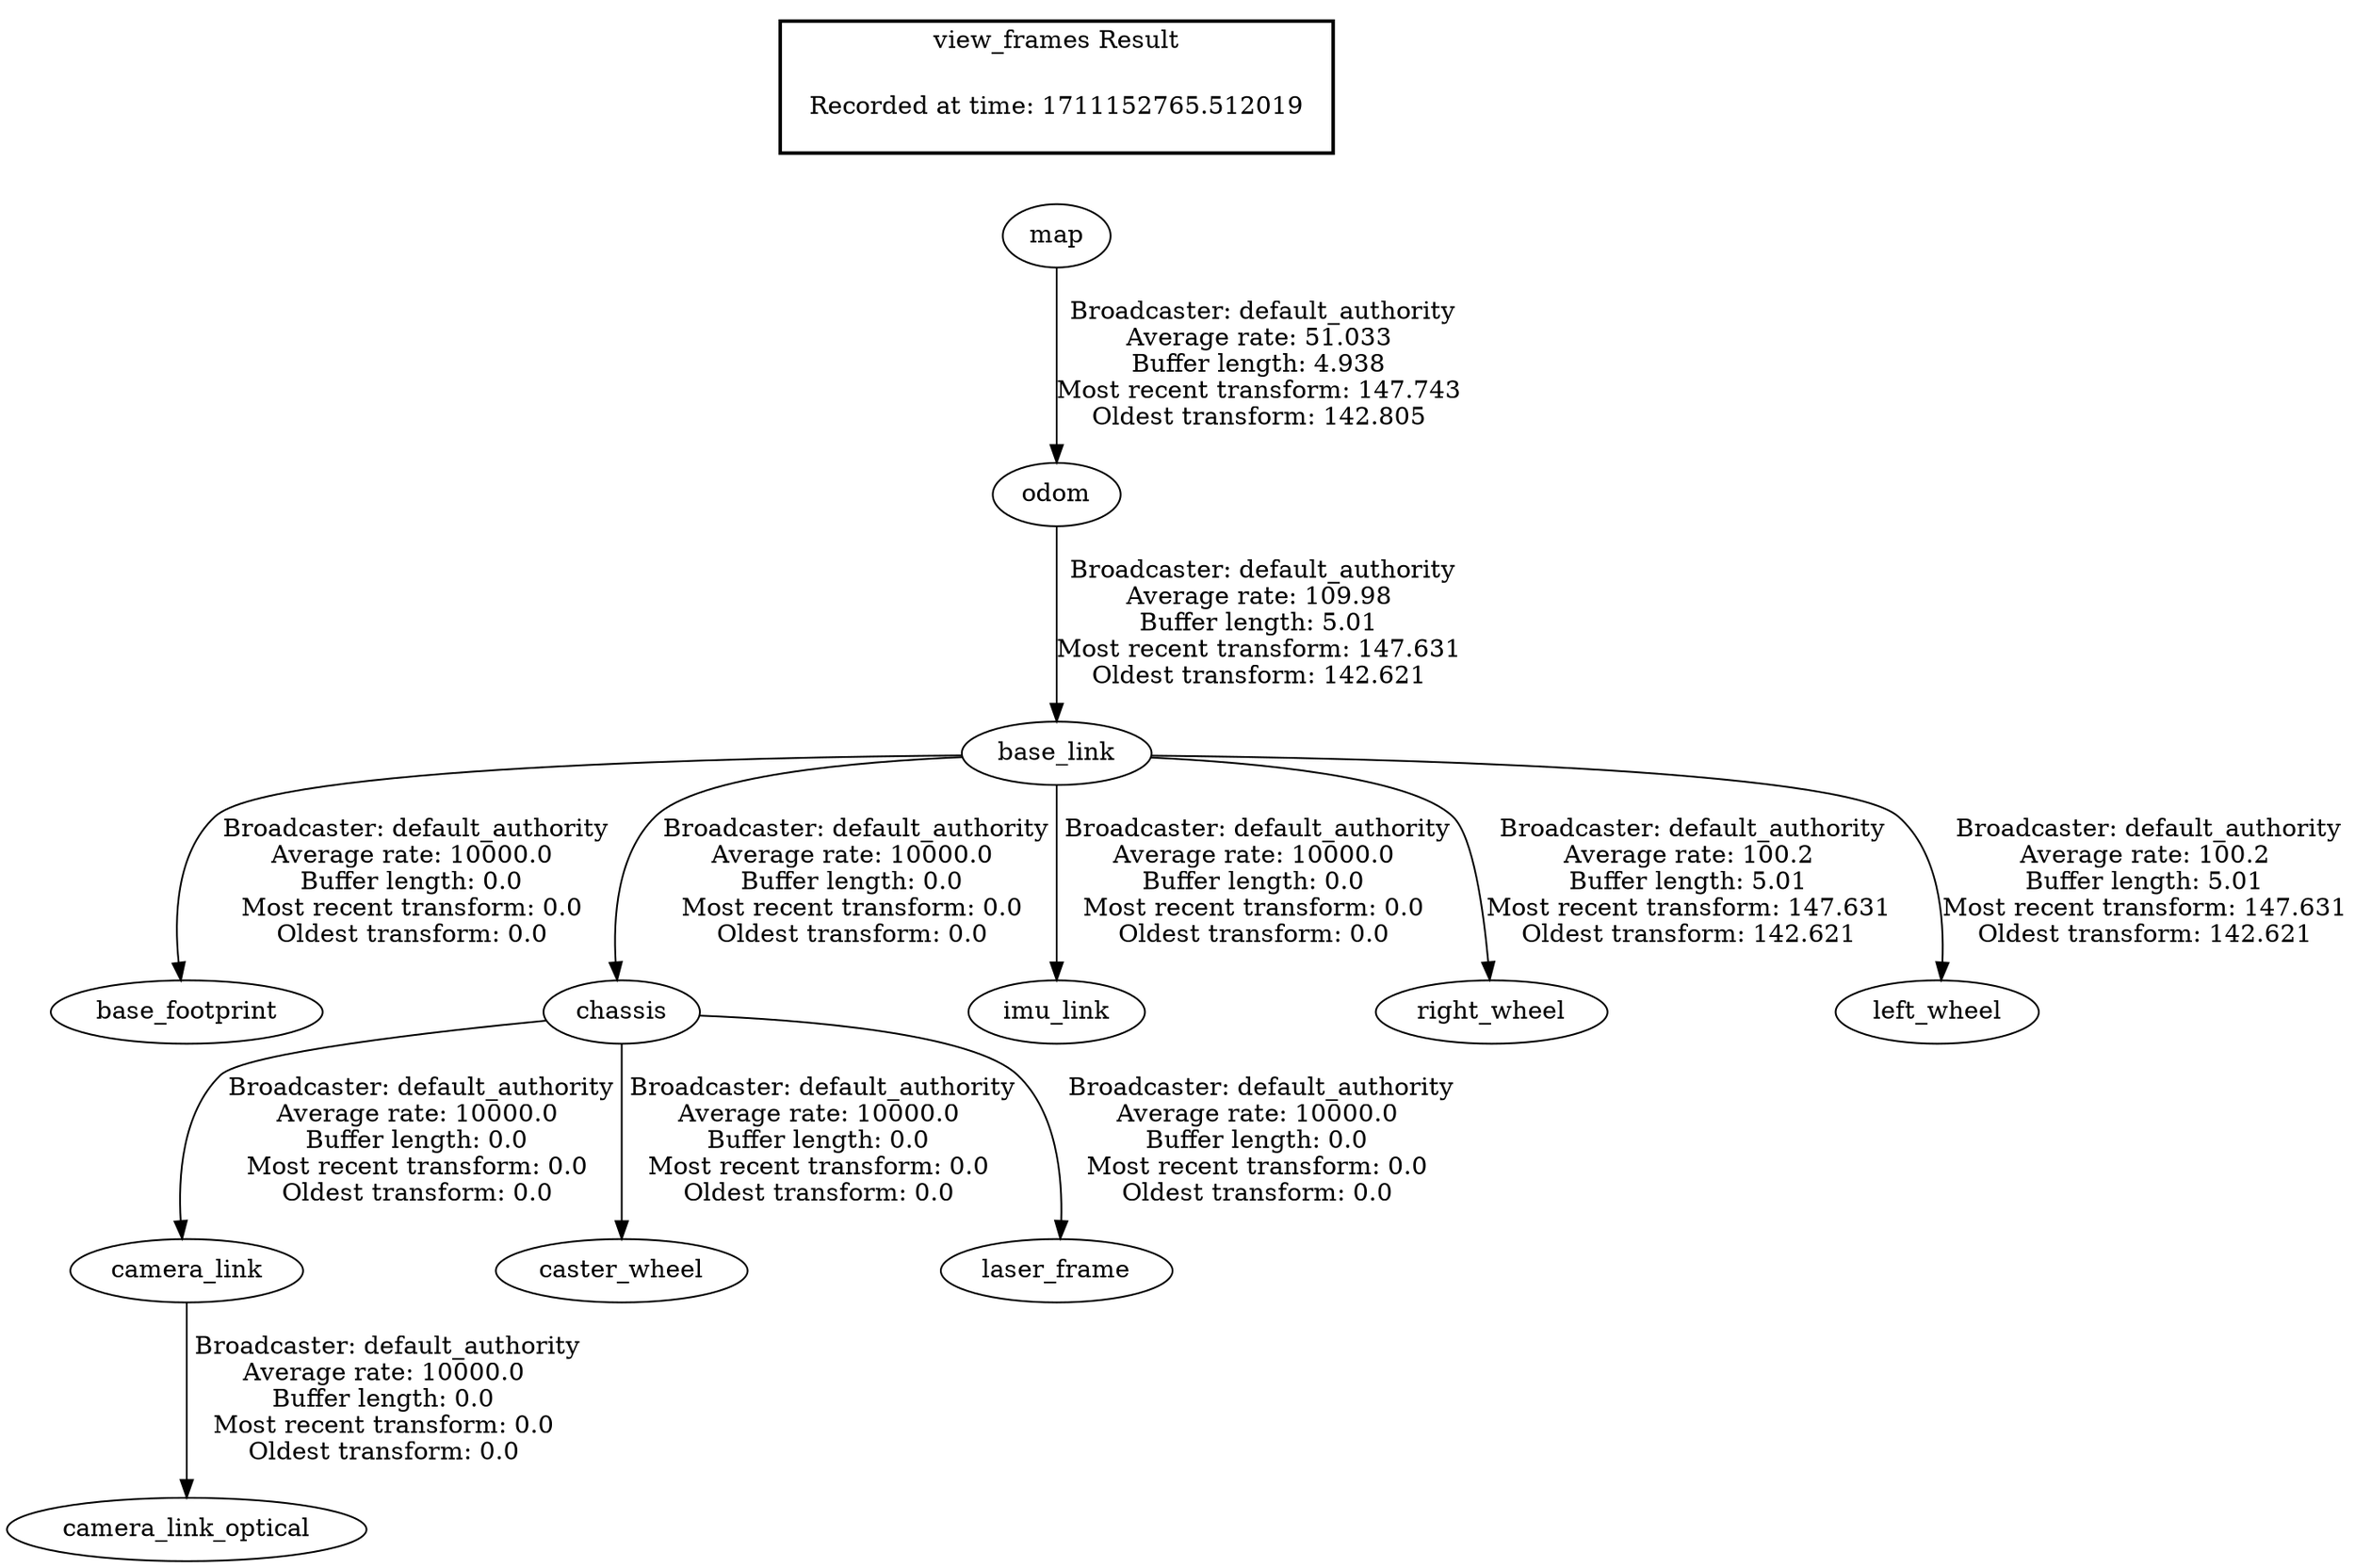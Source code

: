 digraph G {
"map" -> "odom"[label=" Broadcaster: default_authority\nAverage rate: 51.033\nBuffer length: 4.938\nMost recent transform: 147.743\nOldest transform: 142.805\n"];
"base_link" -> "base_footprint"[label=" Broadcaster: default_authority\nAverage rate: 10000.0\nBuffer length: 0.0\nMost recent transform: 0.0\nOldest transform: 0.0\n"];
"odom" -> "base_link"[label=" Broadcaster: default_authority\nAverage rate: 109.98\nBuffer length: 5.01\nMost recent transform: 147.631\nOldest transform: 142.621\n"];
"chassis" -> "camera_link"[label=" Broadcaster: default_authority\nAverage rate: 10000.0\nBuffer length: 0.0\nMost recent transform: 0.0\nOldest transform: 0.0\n"];
"base_link" -> "chassis"[label=" Broadcaster: default_authority\nAverage rate: 10000.0\nBuffer length: 0.0\nMost recent transform: 0.0\nOldest transform: 0.0\n"];
"camera_link" -> "camera_link_optical"[label=" Broadcaster: default_authority\nAverage rate: 10000.0\nBuffer length: 0.0\nMost recent transform: 0.0\nOldest transform: 0.0\n"];
"chassis" -> "caster_wheel"[label=" Broadcaster: default_authority\nAverage rate: 10000.0\nBuffer length: 0.0\nMost recent transform: 0.0\nOldest transform: 0.0\n"];
"base_link" -> "imu_link"[label=" Broadcaster: default_authority\nAverage rate: 10000.0\nBuffer length: 0.0\nMost recent transform: 0.0\nOldest transform: 0.0\n"];
"chassis" -> "laser_frame"[label=" Broadcaster: default_authority\nAverage rate: 10000.0\nBuffer length: 0.0\nMost recent transform: 0.0\nOldest transform: 0.0\n"];
"base_link" -> "right_wheel"[label=" Broadcaster: default_authority\nAverage rate: 100.2\nBuffer length: 5.01\nMost recent transform: 147.631\nOldest transform: 142.621\n"];
"base_link" -> "left_wheel"[label=" Broadcaster: default_authority\nAverage rate: 100.2\nBuffer length: 5.01\nMost recent transform: 147.631\nOldest transform: 142.621\n"];
edge [style=invis];
 subgraph cluster_legend { style=bold; color=black; label ="view_frames Result";
"Recorded at time: 1711152765.512019"[ shape=plaintext ] ;
}->"map";
}